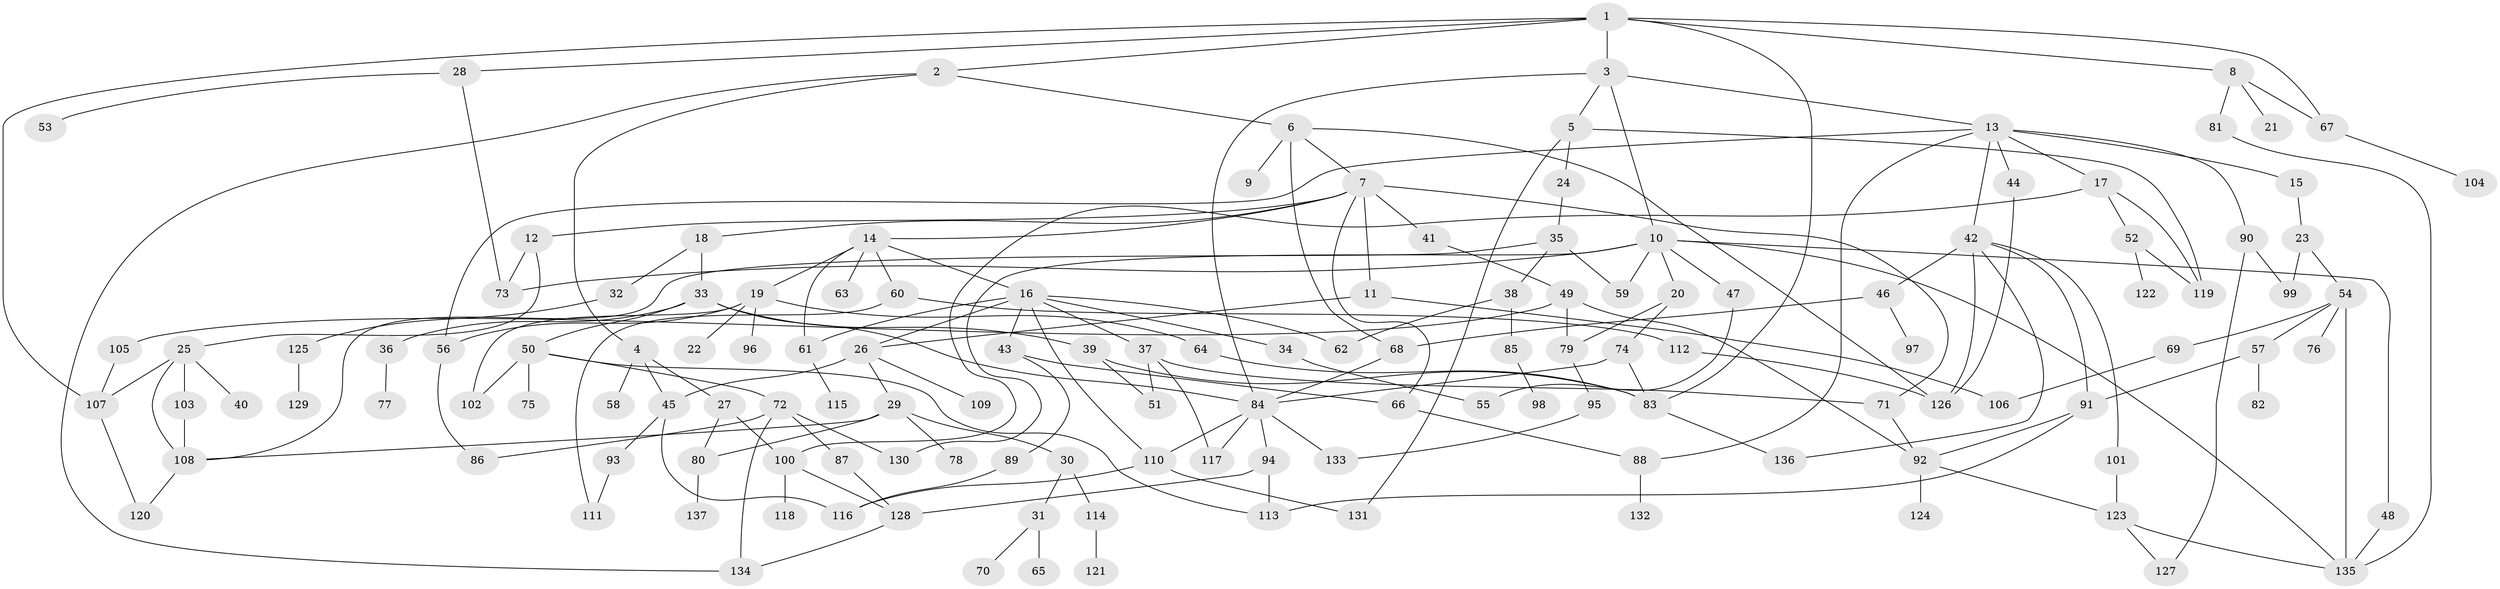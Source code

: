 // coarse degree distribution, {10: 0.020202020202020204, 5: 0.050505050505050504, 11: 0.020202020202020204, 6: 0.0707070707070707, 4: 0.09090909090909091, 3: 0.2222222222222222, 1: 0.20202020202020202, 9: 0.020202020202020204, 7: 0.010101010101010102, 2: 0.2828282828282828, 8: 0.010101010101010102}
// Generated by graph-tools (version 1.1) at 2025/41/03/06/25 10:41:27]
// undirected, 137 vertices, 199 edges
graph export_dot {
graph [start="1"]
  node [color=gray90,style=filled];
  1;
  2;
  3;
  4;
  5;
  6;
  7;
  8;
  9;
  10;
  11;
  12;
  13;
  14;
  15;
  16;
  17;
  18;
  19;
  20;
  21;
  22;
  23;
  24;
  25;
  26;
  27;
  28;
  29;
  30;
  31;
  32;
  33;
  34;
  35;
  36;
  37;
  38;
  39;
  40;
  41;
  42;
  43;
  44;
  45;
  46;
  47;
  48;
  49;
  50;
  51;
  52;
  53;
  54;
  55;
  56;
  57;
  58;
  59;
  60;
  61;
  62;
  63;
  64;
  65;
  66;
  67;
  68;
  69;
  70;
  71;
  72;
  73;
  74;
  75;
  76;
  77;
  78;
  79;
  80;
  81;
  82;
  83;
  84;
  85;
  86;
  87;
  88;
  89;
  90;
  91;
  92;
  93;
  94;
  95;
  96;
  97;
  98;
  99;
  100;
  101;
  102;
  103;
  104;
  105;
  106;
  107;
  108;
  109;
  110;
  111;
  112;
  113;
  114;
  115;
  116;
  117;
  118;
  119;
  120;
  121;
  122;
  123;
  124;
  125;
  126;
  127;
  128;
  129;
  130;
  131;
  132;
  133;
  134;
  135;
  136;
  137;
  1 -- 2;
  1 -- 3;
  1 -- 8;
  1 -- 28;
  1 -- 107;
  1 -- 83;
  1 -- 67;
  2 -- 4;
  2 -- 6;
  2 -- 134;
  3 -- 5;
  3 -- 10;
  3 -- 13;
  3 -- 84;
  4 -- 27;
  4 -- 45;
  4 -- 58;
  5 -- 24;
  5 -- 119;
  5 -- 131;
  6 -- 7;
  6 -- 9;
  6 -- 68;
  6 -- 126;
  7 -- 11;
  7 -- 12;
  7 -- 14;
  7 -- 18;
  7 -- 41;
  7 -- 71;
  7 -- 66;
  8 -- 21;
  8 -- 67;
  8 -- 81;
  10 -- 20;
  10 -- 47;
  10 -- 48;
  10 -- 59;
  10 -- 130;
  10 -- 73;
  10 -- 135;
  11 -- 26;
  11 -- 106;
  12 -- 25;
  12 -- 73;
  13 -- 15;
  13 -- 17;
  13 -- 42;
  13 -- 44;
  13 -- 90;
  13 -- 88;
  13 -- 56;
  14 -- 16;
  14 -- 19;
  14 -- 60;
  14 -- 63;
  14 -- 61;
  15 -- 23;
  16 -- 26;
  16 -- 34;
  16 -- 37;
  16 -- 43;
  16 -- 61;
  16 -- 62;
  16 -- 110;
  17 -- 52;
  17 -- 119;
  17 -- 100;
  18 -- 32;
  18 -- 33;
  19 -- 22;
  19 -- 56;
  19 -- 64;
  19 -- 96;
  19 -- 102;
  20 -- 74;
  20 -- 79;
  23 -- 54;
  23 -- 99;
  24 -- 35;
  25 -- 40;
  25 -- 103;
  25 -- 107;
  25 -- 108;
  26 -- 29;
  26 -- 109;
  26 -- 45;
  27 -- 100;
  27 -- 80;
  28 -- 53;
  28 -- 73;
  29 -- 30;
  29 -- 78;
  29 -- 80;
  29 -- 108;
  30 -- 31;
  30 -- 114;
  31 -- 65;
  31 -- 70;
  32 -- 125;
  33 -- 36;
  33 -- 39;
  33 -- 50;
  33 -- 84;
  34 -- 55;
  35 -- 38;
  35 -- 108;
  35 -- 59;
  36 -- 77;
  37 -- 71;
  37 -- 51;
  37 -- 117;
  38 -- 85;
  38 -- 62;
  39 -- 51;
  39 -- 83;
  41 -- 49;
  42 -- 46;
  42 -- 101;
  42 -- 91;
  42 -- 136;
  42 -- 126;
  43 -- 66;
  43 -- 89;
  44 -- 126;
  45 -- 93;
  45 -- 116;
  46 -- 97;
  46 -- 68;
  47 -- 55;
  48 -- 135;
  49 -- 105;
  49 -- 79;
  49 -- 92;
  50 -- 72;
  50 -- 75;
  50 -- 113;
  50 -- 102;
  52 -- 122;
  52 -- 119;
  54 -- 57;
  54 -- 69;
  54 -- 76;
  54 -- 135;
  56 -- 86;
  57 -- 82;
  57 -- 91;
  60 -- 111;
  60 -- 112;
  61 -- 115;
  64 -- 83;
  66 -- 88;
  67 -- 104;
  68 -- 84;
  69 -- 106;
  71 -- 92;
  72 -- 86;
  72 -- 87;
  72 -- 130;
  72 -- 134;
  74 -- 83;
  74 -- 84;
  79 -- 95;
  80 -- 137;
  81 -- 135;
  83 -- 136;
  84 -- 94;
  84 -- 117;
  84 -- 133;
  84 -- 110;
  85 -- 98;
  87 -- 128;
  88 -- 132;
  89 -- 116;
  90 -- 127;
  90 -- 99;
  91 -- 92;
  91 -- 113;
  92 -- 124;
  92 -- 123;
  93 -- 111;
  94 -- 113;
  94 -- 128;
  95 -- 133;
  100 -- 118;
  100 -- 128;
  101 -- 123;
  103 -- 108;
  105 -- 107;
  107 -- 120;
  108 -- 120;
  110 -- 131;
  110 -- 116;
  112 -- 126;
  114 -- 121;
  123 -- 127;
  123 -- 135;
  125 -- 129;
  128 -- 134;
}
